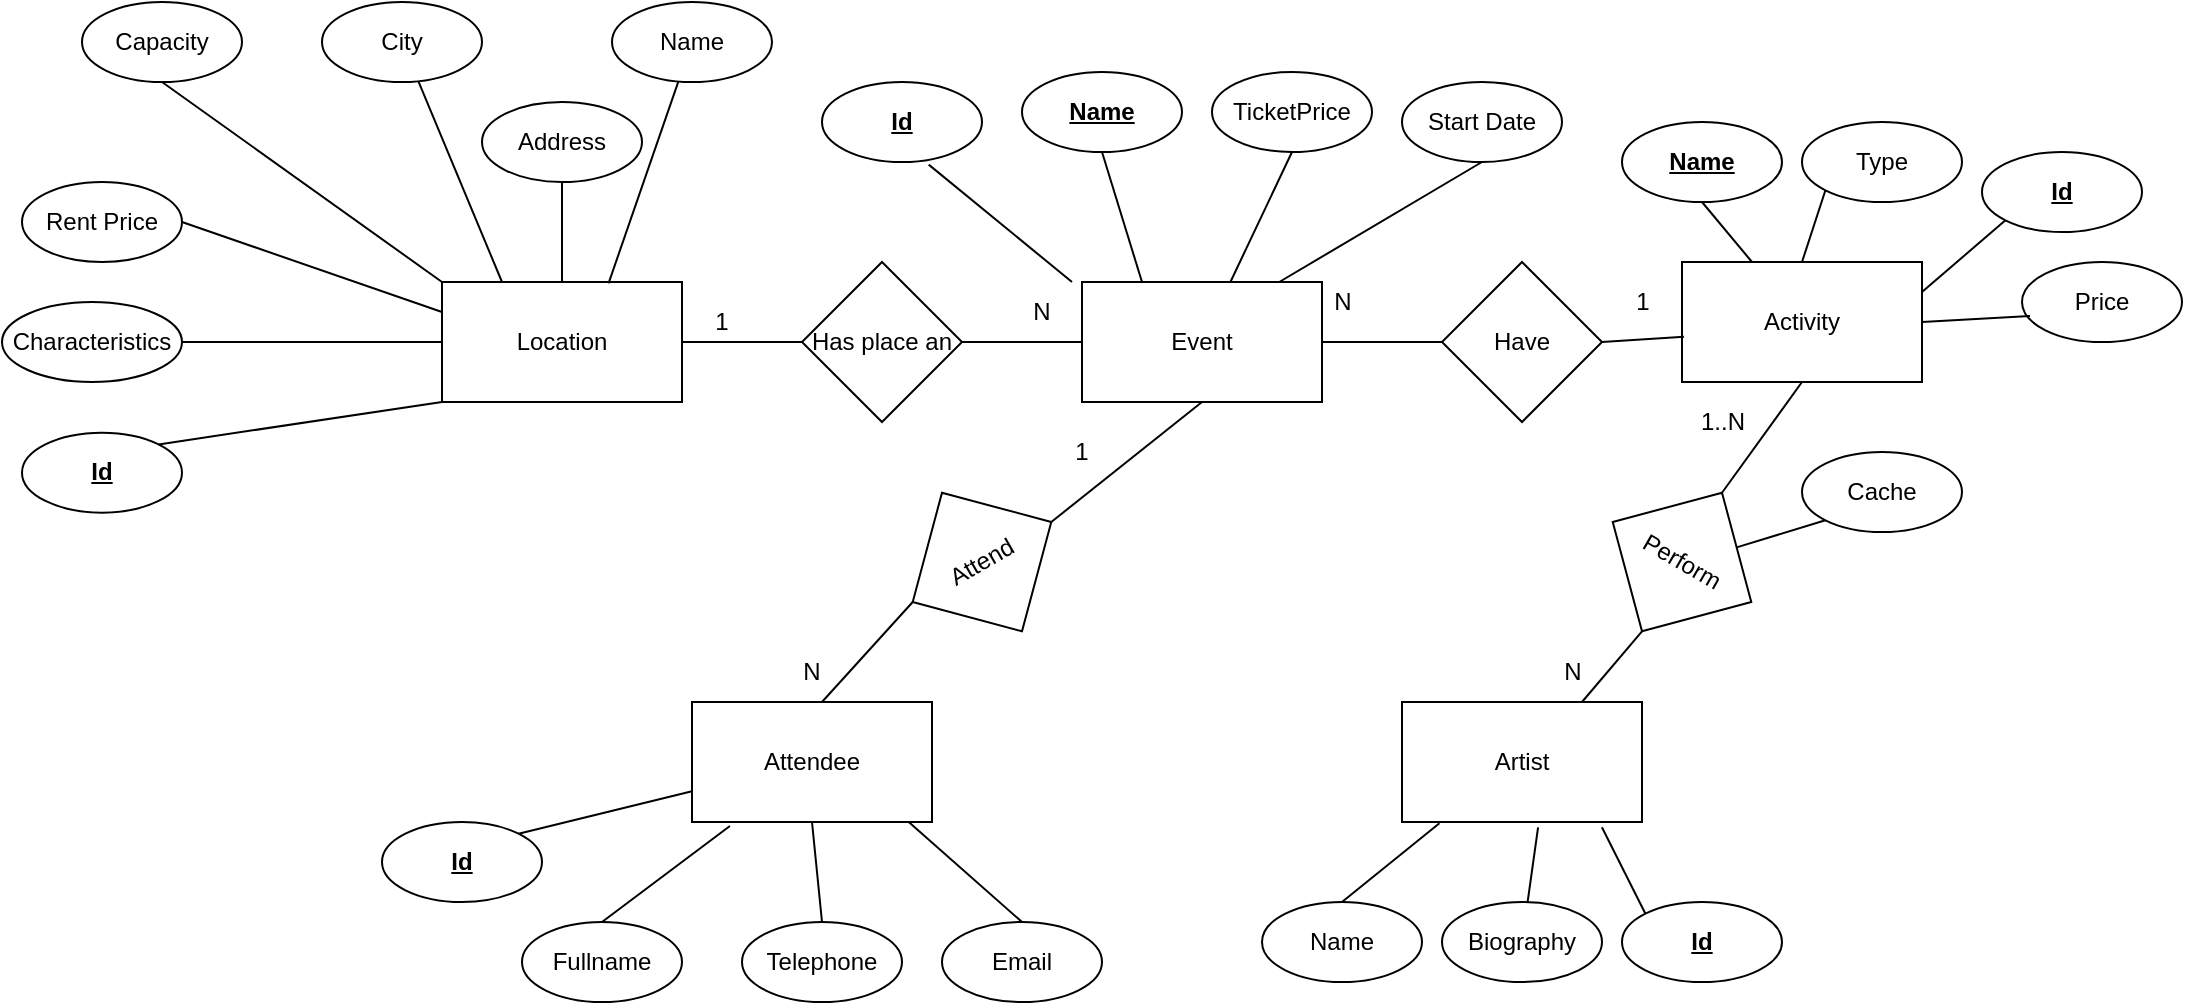 <mxfile>
    <diagram id="R2lEEEUBdFMjLlhIrx00" name="Page-1">
        <mxGraphModel dx="2126" dy="779" grid="1" gridSize="10" guides="1" tooltips="1" connect="1" arrows="1" fold="1" page="1" pageScale="1" pageWidth="850" pageHeight="1100" math="0" shadow="0" extFonts="Permanent Marker^https://fonts.googleapis.com/css?family=Permanent+Marker">
            <root>
                <mxCell id="0"/>
                <mxCell id="1" parent="0"/>
                <mxCell id="2" value="Event" style="rounded=0;whiteSpace=wrap;html=1;" parent="1" vertex="1">
                    <mxGeometry x="500" y="170" width="120" height="60" as="geometry"/>
                </mxCell>
                <mxCell id="4" value="Location" style="rounded=0;whiteSpace=wrap;html=1;" parent="1" vertex="1">
                    <mxGeometry x="180" y="170" width="120" height="60" as="geometry"/>
                </mxCell>
                <mxCell id="5" value="Artist" style="rounded=0;whiteSpace=wrap;html=1;" parent="1" vertex="1">
                    <mxGeometry x="660" y="380" width="120" height="60" as="geometry"/>
                </mxCell>
                <mxCell id="6" value="Attendee" style="rounded=0;whiteSpace=wrap;html=1;" parent="1" vertex="1">
                    <mxGeometry x="305" y="380" width="120" height="60" as="geometry"/>
                </mxCell>
                <mxCell id="7" value="Name" style="ellipse;whiteSpace=wrap;html=1;" parent="1" vertex="1">
                    <mxGeometry x="590" y="480" width="80" height="40" as="geometry"/>
                </mxCell>
                <mxCell id="9" value="" style="endArrow=none;html=1;entryX=0.156;entryY=1.011;entryDx=0;entryDy=0;exitX=0.5;exitY=0;exitDx=0;exitDy=0;entryPerimeter=0;" parent="1" source="7" target="5" edge="1">
                    <mxGeometry width="50" height="50" relative="1" as="geometry">
                        <mxPoint x="570" y="470" as="sourcePoint"/>
                        <mxPoint x="620" y="420" as="targetPoint"/>
                    </mxGeometry>
                </mxCell>
                <mxCell id="10" value="Biography" style="ellipse;whiteSpace=wrap;html=1;" parent="1" vertex="1">
                    <mxGeometry x="680" y="480" width="80" height="40" as="geometry"/>
                </mxCell>
                <mxCell id="11" value="" style="endArrow=none;html=1;entryX=0.567;entryY=1.044;entryDx=0;entryDy=0;entryPerimeter=0;" parent="1" source="10" target="5" edge="1">
                    <mxGeometry width="50" height="50" relative="1" as="geometry">
                        <mxPoint x="550" y="470" as="sourcePoint"/>
                        <mxPoint x="600" y="420" as="targetPoint"/>
                    </mxGeometry>
                </mxCell>
                <mxCell id="12" value="Capacity" style="ellipse;whiteSpace=wrap;html=1;" parent="1" vertex="1">
                    <mxGeometry y="30" width="80" height="40" as="geometry"/>
                </mxCell>
                <mxCell id="13" value="" style="endArrow=none;html=1;entryX=0.5;entryY=1;entryDx=0;entryDy=0;exitX=0;exitY=0;exitDx=0;exitDy=0;" parent="1" source="4" target="12" edge="1">
                    <mxGeometry width="50" height="50" relative="1" as="geometry">
                        <mxPoint x="40" y="200" as="sourcePoint"/>
                        <mxPoint x="90" y="150" as="targetPoint"/>
                    </mxGeometry>
                </mxCell>
                <mxCell id="14" value="City" style="ellipse;whiteSpace=wrap;html=1;" parent="1" vertex="1">
                    <mxGeometry x="120" y="30" width="80" height="40" as="geometry"/>
                </mxCell>
                <mxCell id="15" value="Name" style="ellipse;whiteSpace=wrap;html=1;" parent="1" vertex="1">
                    <mxGeometry x="265" y="30" width="80" height="40" as="geometry"/>
                </mxCell>
                <mxCell id="16" value="Characteristics" style="ellipse;whiteSpace=wrap;html=1;" parent="1" vertex="1">
                    <mxGeometry x="-40" y="180" width="90" height="40" as="geometry"/>
                </mxCell>
                <mxCell id="17" value="Rent Price" style="ellipse;whiteSpace=wrap;html=1;" parent="1" vertex="1">
                    <mxGeometry x="-30" y="120" width="80" height="40" as="geometry"/>
                </mxCell>
                <mxCell id="24" value="Address" style="ellipse;whiteSpace=wrap;html=1;" parent="1" vertex="1">
                    <mxGeometry x="200" y="80" width="80" height="40" as="geometry"/>
                </mxCell>
                <mxCell id="25" value="" style="endArrow=none;html=1;entryX=0;entryY=0.25;entryDx=0;entryDy=0;exitX=1;exitY=0.5;exitDx=0;exitDy=0;" parent="1" source="17" target="4" edge="1">
                    <mxGeometry width="50" height="50" relative="1" as="geometry">
                        <mxPoint x="80" y="210" as="sourcePoint"/>
                        <mxPoint x="130" y="160" as="targetPoint"/>
                    </mxGeometry>
                </mxCell>
                <mxCell id="26" value="" style="endArrow=none;html=1;entryX=0;entryY=0.5;entryDx=0;entryDy=0;exitX=1;exitY=0.5;exitDx=0;exitDy=0;" parent="1" source="16" target="4" edge="1">
                    <mxGeometry width="50" height="50" relative="1" as="geometry">
                        <mxPoint x="90" y="260" as="sourcePoint"/>
                        <mxPoint x="140" y="210" as="targetPoint"/>
                    </mxGeometry>
                </mxCell>
                <mxCell id="28" value="" style="endArrow=none;html=1;entryX=0.5;entryY=0;entryDx=0;entryDy=0;exitX=0.5;exitY=1;exitDx=0;exitDy=0;" parent="1" source="24" target="4" edge="1">
                    <mxGeometry width="50" height="50" relative="1" as="geometry">
                        <mxPoint x="140" y="320" as="sourcePoint"/>
                        <mxPoint x="190" y="270" as="targetPoint"/>
                    </mxGeometry>
                </mxCell>
                <mxCell id="29" value="" style="endArrow=none;html=1;exitX=0.694;exitY=0.011;exitDx=0;exitDy=0;exitPerimeter=0;" parent="1" source="4" target="15" edge="1">
                    <mxGeometry width="50" height="50" relative="1" as="geometry">
                        <mxPoint x="330" y="140" as="sourcePoint"/>
                        <mxPoint x="380" y="90" as="targetPoint"/>
                    </mxGeometry>
                </mxCell>
                <mxCell id="30" value="" style="endArrow=none;html=1;exitX=0.25;exitY=0;exitDx=0;exitDy=0;" parent="1" source="4" target="14" edge="1">
                    <mxGeometry width="50" height="50" relative="1" as="geometry">
                        <mxPoint x="360" y="130" as="sourcePoint"/>
                        <mxPoint x="410" y="80" as="targetPoint"/>
                    </mxGeometry>
                </mxCell>
                <mxCell id="33" value="&lt;b&gt;&lt;u&gt;Name&lt;/u&gt;&lt;/b&gt;" style="ellipse;whiteSpace=wrap;html=1;" parent="1" vertex="1">
                    <mxGeometry x="470" y="65" width="80" height="40" as="geometry"/>
                </mxCell>
                <mxCell id="34" value="TicketPrice" style="ellipse;whiteSpace=wrap;html=1;" parent="1" vertex="1">
                    <mxGeometry x="565" y="65" width="80" height="40" as="geometry"/>
                </mxCell>
                <mxCell id="35" value="" style="endArrow=none;html=1;entryX=0.5;entryY=1;entryDx=0;entryDy=0;" parent="1" source="2" target="34" edge="1">
                    <mxGeometry width="50" height="50" relative="1" as="geometry">
                        <mxPoint x="690" y="150" as="sourcePoint"/>
                        <mxPoint x="740" y="100" as="targetPoint"/>
                    </mxGeometry>
                </mxCell>
                <mxCell id="36" value="" style="endArrow=none;html=1;entryX=0.25;entryY=0;entryDx=0;entryDy=0;exitX=0.5;exitY=1;exitDx=0;exitDy=0;" parent="1" source="33" target="2" edge="1">
                    <mxGeometry width="50" height="50" relative="1" as="geometry">
                        <mxPoint x="370" y="270" as="sourcePoint"/>
                        <mxPoint x="420" y="220" as="targetPoint"/>
                    </mxGeometry>
                </mxCell>
                <mxCell id="41" value="Type" style="ellipse;whiteSpace=wrap;html=1;" parent="1" vertex="1">
                    <mxGeometry x="860" y="90" width="80" height="40" as="geometry"/>
                </mxCell>
                <mxCell id="43" value="Fullname" style="ellipse;whiteSpace=wrap;html=1;" parent="1" vertex="1">
                    <mxGeometry x="220" y="490" width="80" height="40" as="geometry"/>
                </mxCell>
                <mxCell id="44" value="Telephone" style="ellipse;whiteSpace=wrap;html=1;" parent="1" vertex="1">
                    <mxGeometry x="330" y="490" width="80" height="40" as="geometry"/>
                </mxCell>
                <mxCell id="45" value="Email" style="ellipse;whiteSpace=wrap;html=1;" parent="1" vertex="1">
                    <mxGeometry x="430" y="490" width="80" height="40" as="geometry"/>
                </mxCell>
                <mxCell id="47" value="" style="endArrow=none;html=1;entryX=0.158;entryY=1.033;entryDx=0;entryDy=0;entryPerimeter=0;exitX=0.5;exitY=0;exitDx=0;exitDy=0;" parent="1" source="43" target="6" edge="1">
                    <mxGeometry width="50" height="50" relative="1" as="geometry">
                        <mxPoint x="230" y="490" as="sourcePoint"/>
                        <mxPoint x="280" y="440" as="targetPoint"/>
                    </mxGeometry>
                </mxCell>
                <mxCell id="48" value="" style="endArrow=none;html=1;entryX=0.5;entryY=1;entryDx=0;entryDy=0;exitX=0.5;exitY=0;exitDx=0;exitDy=0;" parent="1" source="44" target="6" edge="1">
                    <mxGeometry width="50" height="50" relative="1" as="geometry">
                        <mxPoint x="290" y="620" as="sourcePoint"/>
                        <mxPoint x="340" y="570" as="targetPoint"/>
                    </mxGeometry>
                </mxCell>
                <mxCell id="49" value="" style="endArrow=none;html=1;entryX=0.903;entryY=1;entryDx=0;entryDy=0;entryPerimeter=0;exitX=0.5;exitY=0;exitDx=0;exitDy=0;" parent="1" source="45" target="6" edge="1">
                    <mxGeometry width="50" height="50" relative="1" as="geometry">
                        <mxPoint x="310" y="650" as="sourcePoint"/>
                        <mxPoint x="360" y="600" as="targetPoint"/>
                    </mxGeometry>
                </mxCell>
                <mxCell id="50" value="Activity" style="rounded=0;whiteSpace=wrap;html=1;" parent="1" vertex="1">
                    <mxGeometry x="800" y="160" width="120" height="60" as="geometry"/>
                </mxCell>
                <mxCell id="52" value="&lt;b&gt;&lt;u&gt;Name&lt;/u&gt;&lt;/b&gt;" style="ellipse;whiteSpace=wrap;html=1;" parent="1" vertex="1">
                    <mxGeometry x="770" y="90" width="80" height="40" as="geometry"/>
                </mxCell>
                <mxCell id="53" value="" style="endArrow=none;html=1;entryX=0.5;entryY=1;entryDx=0;entryDy=0;" parent="1" source="50" target="52" edge="1">
                    <mxGeometry width="50" height="50" relative="1" as="geometry">
                        <mxPoint x="820" y="150" as="sourcePoint"/>
                        <mxPoint x="770" y="140" as="targetPoint"/>
                    </mxGeometry>
                </mxCell>
                <mxCell id="54" value="Has place an" style="rhombus;whiteSpace=wrap;html=1;" parent="1" vertex="1">
                    <mxGeometry x="360" y="160" width="80" height="80" as="geometry"/>
                </mxCell>
                <mxCell id="56" value="" style="endArrow=none;html=1;entryX=0;entryY=0.5;entryDx=0;entryDy=0;exitX=1;exitY=0.5;exitDx=0;exitDy=0;" parent="1" source="4" target="54" edge="1">
                    <mxGeometry width="50" height="50" relative="1" as="geometry">
                        <mxPoint x="250" y="310" as="sourcePoint"/>
                        <mxPoint x="300" y="260" as="targetPoint"/>
                    </mxGeometry>
                </mxCell>
                <mxCell id="57" value="" style="endArrow=none;html=1;exitX=1;exitY=0.5;exitDx=0;exitDy=0;entryX=0;entryY=0.5;entryDx=0;entryDy=0;" parent="1" source="54" target="2" edge="1">
                    <mxGeometry width="50" height="50" relative="1" as="geometry">
                        <mxPoint x="400" y="330" as="sourcePoint"/>
                        <mxPoint x="490" y="220" as="targetPoint"/>
                    </mxGeometry>
                </mxCell>
                <mxCell id="58" value="1" style="text;html=1;strokeColor=none;fillColor=none;align=center;verticalAlign=middle;whiteSpace=wrap;rounded=0;" parent="1" vertex="1">
                    <mxGeometry x="290" y="175" width="60" height="30" as="geometry"/>
                </mxCell>
                <mxCell id="59" value="N" style="text;html=1;strokeColor=none;fillColor=none;align=center;verticalAlign=middle;whiteSpace=wrap;rounded=0;" parent="1" vertex="1">
                    <mxGeometry x="450" y="170" width="60" height="30" as="geometry"/>
                </mxCell>
                <mxCell id="60" value="Attend" style="rhombus;whiteSpace=wrap;html=1;rotation=-30;" parent="1" vertex="1">
                    <mxGeometry x="410" y="270" width="80" height="80" as="geometry"/>
                </mxCell>
                <mxCell id="61" value="" style="endArrow=none;html=1;entryX=0;entryY=0.5;entryDx=0;entryDy=0;" parent="1" target="60" edge="1">
                    <mxGeometry width="50" height="50" relative="1" as="geometry">
                        <mxPoint x="370" y="380" as="sourcePoint"/>
                        <mxPoint x="380" y="330" as="targetPoint"/>
                    </mxGeometry>
                </mxCell>
                <mxCell id="62" value="" style="endArrow=none;html=1;entryX=0.5;entryY=1;entryDx=0;entryDy=0;exitX=1;exitY=0.5;exitDx=0;exitDy=0;" parent="1" source="60" target="2" edge="1">
                    <mxGeometry width="50" height="50" relative="1" as="geometry">
                        <mxPoint x="340" y="340" as="sourcePoint"/>
                        <mxPoint x="390" y="290" as="targetPoint"/>
                    </mxGeometry>
                </mxCell>
                <mxCell id="63" value="N" style="text;html=1;strokeColor=none;fillColor=none;align=center;verticalAlign=middle;whiteSpace=wrap;rounded=0;" parent="1" vertex="1">
                    <mxGeometry x="335" y="350" width="60" height="30" as="geometry"/>
                </mxCell>
                <mxCell id="64" value="1" style="text;html=1;strokeColor=none;fillColor=none;align=center;verticalAlign=middle;whiteSpace=wrap;rounded=0;" parent="1" vertex="1">
                    <mxGeometry x="470" y="240" width="60" height="30" as="geometry"/>
                </mxCell>
                <mxCell id="75" value="" style="endArrow=none;html=1;exitX=0.5;exitY=0;exitDx=0;exitDy=0;entryX=0;entryY=1;entryDx=0;entryDy=0;" parent="1" source="50" target="41" edge="1">
                    <mxGeometry width="50" height="50" relative="1" as="geometry">
                        <mxPoint x="930" y="170" as="sourcePoint"/>
                        <mxPoint x="980" y="120" as="targetPoint"/>
                    </mxGeometry>
                </mxCell>
                <mxCell id="76" value="Start Date" style="ellipse;whiteSpace=wrap;html=1;" parent="1" vertex="1">
                    <mxGeometry x="660" y="70" width="80" height="40" as="geometry"/>
                </mxCell>
                <mxCell id="77" value="" style="endArrow=none;html=1;entryX=0.5;entryY=1;entryDx=0;entryDy=0;exitX=0.822;exitY=0;exitDx=0;exitDy=0;exitPerimeter=0;" parent="1" source="2" target="76" edge="1">
                    <mxGeometry width="50" height="50" relative="1" as="geometry">
                        <mxPoint x="653.75" y="170" as="sourcePoint"/>
                        <mxPoint x="830" y="100" as="targetPoint"/>
                    </mxGeometry>
                </mxCell>
                <mxCell id="78" value="Have" style="rhombus;whiteSpace=wrap;html=1;" parent="1" vertex="1">
                    <mxGeometry x="680" y="160" width="80" height="80" as="geometry"/>
                </mxCell>
                <mxCell id="80" value="Perform" style="rhombus;whiteSpace=wrap;html=1;rotation=30;" parent="1" vertex="1">
                    <mxGeometry x="760" y="270" width="80" height="80" as="geometry"/>
                </mxCell>
                <mxCell id="82" value="" style="endArrow=none;html=1;entryX=0;entryY=0.5;entryDx=0;entryDy=0;" parent="1" source="2" target="78" edge="1">
                    <mxGeometry width="50" height="50" relative="1" as="geometry">
                        <mxPoint x="590" y="290" as="sourcePoint"/>
                        <mxPoint x="640" y="240" as="targetPoint"/>
                    </mxGeometry>
                </mxCell>
                <mxCell id="85" value="" style="endArrow=none;html=1;entryX=0.008;entryY=0.622;entryDx=0;entryDy=0;exitX=1;exitY=0.5;exitDx=0;exitDy=0;entryPerimeter=0;" parent="1" source="78" target="50" edge="1">
                    <mxGeometry width="50" height="50" relative="1" as="geometry">
                        <mxPoint x="710" y="320" as="sourcePoint"/>
                        <mxPoint x="760" y="270" as="targetPoint"/>
                    </mxGeometry>
                </mxCell>
                <mxCell id="86" value="" style="endArrow=none;html=1;entryX=0.5;entryY=1;entryDx=0;entryDy=0;exitX=0.5;exitY=0;exitDx=0;exitDy=0;" parent="1" source="80" target="50" edge="1">
                    <mxGeometry width="50" height="50" relative="1" as="geometry">
                        <mxPoint x="680" y="320" as="sourcePoint"/>
                        <mxPoint x="730" y="270" as="targetPoint"/>
                    </mxGeometry>
                </mxCell>
                <mxCell id="87" value="" style="endArrow=none;html=1;entryX=0.5;entryY=1;entryDx=0;entryDy=0;exitX=0.75;exitY=0;exitDx=0;exitDy=0;" parent="1" source="5" target="80" edge="1">
                    <mxGeometry width="50" height="50" relative="1" as="geometry">
                        <mxPoint x="700" y="320" as="sourcePoint"/>
                        <mxPoint x="750" y="270" as="targetPoint"/>
                    </mxGeometry>
                </mxCell>
                <mxCell id="88" value="1" style="text;html=1;align=center;verticalAlign=middle;resizable=0;points=[];autosize=1;strokeColor=none;fillColor=none;" parent="1" vertex="1">
                    <mxGeometry x="765" y="165" width="30" height="30" as="geometry"/>
                </mxCell>
                <mxCell id="89" value="N" style="text;html=1;align=center;verticalAlign=middle;resizable=0;points=[];autosize=1;strokeColor=none;fillColor=none;" parent="1" vertex="1">
                    <mxGeometry x="615" y="165" width="30" height="30" as="geometry"/>
                </mxCell>
                <mxCell id="93" value="1..N" style="text;html=1;align=center;verticalAlign=middle;resizable=0;points=[];autosize=1;strokeColor=none;fillColor=none;" parent="1" vertex="1">
                    <mxGeometry x="795" y="225" width="50" height="30" as="geometry"/>
                </mxCell>
                <mxCell id="94" value="N" style="text;html=1;align=center;verticalAlign=middle;resizable=0;points=[];autosize=1;strokeColor=none;fillColor=none;" parent="1" vertex="1">
                    <mxGeometry x="730" y="350" width="30" height="30" as="geometry"/>
                </mxCell>
                <mxCell id="95" value="Cache" style="ellipse;whiteSpace=wrap;html=1;" parent="1" vertex="1">
                    <mxGeometry x="860" y="255" width="80" height="40" as="geometry"/>
                </mxCell>
                <mxCell id="96" value="" style="endArrow=none;html=1;exitX=1;exitY=0;exitDx=0;exitDy=0;entryX=0;entryY=1;entryDx=0;entryDy=0;" parent="1" source="80" target="95" edge="1">
                    <mxGeometry width="50" height="50" relative="1" as="geometry">
                        <mxPoint x="860" y="380" as="sourcePoint"/>
                        <mxPoint x="980" y="340" as="targetPoint"/>
                    </mxGeometry>
                </mxCell>
                <mxCell id="97" value="&lt;b&gt;&lt;u&gt;Id&lt;/u&gt;&lt;/b&gt;" style="ellipse;whiteSpace=wrap;html=1;" parent="1" vertex="1">
                    <mxGeometry x="150" y="440" width="80" height="40" as="geometry"/>
                </mxCell>
                <mxCell id="98" value="" style="endArrow=none;html=1;exitX=1;exitY=0;exitDx=0;exitDy=0;" parent="1" source="97" target="6" edge="1">
                    <mxGeometry width="50" height="50" relative="1" as="geometry">
                        <mxPoint x="180" y="410" as="sourcePoint"/>
                        <mxPoint x="230" y="360" as="targetPoint"/>
                    </mxGeometry>
                </mxCell>
                <mxCell id="99" value="&lt;b&gt;&lt;u&gt;Id&lt;/u&gt;&lt;/b&gt;" style="ellipse;whiteSpace=wrap;html=1;" parent="1" vertex="1">
                    <mxGeometry x="-30" y="245.34" width="80" height="40" as="geometry"/>
                </mxCell>
                <mxCell id="100" value="" style="endArrow=none;html=1;exitX=1;exitY=0;exitDx=0;exitDy=0;entryX=0;entryY=1;entryDx=0;entryDy=0;" parent="1" source="99" target="4" edge="1">
                    <mxGeometry width="50" height="50" relative="1" as="geometry">
                        <mxPoint y="215.34" as="sourcePoint"/>
                        <mxPoint x="125" y="230.004" as="targetPoint"/>
                    </mxGeometry>
                </mxCell>
                <mxCell id="103" value="&lt;b&gt;&lt;u&gt;Id&lt;/u&gt;&lt;/b&gt;" style="ellipse;whiteSpace=wrap;html=1;" parent="1" vertex="1">
                    <mxGeometry x="770" y="480" width="80" height="40" as="geometry"/>
                </mxCell>
                <mxCell id="104" value="" style="endArrow=none;html=1;exitX=0;exitY=0;exitDx=0;exitDy=0;entryX=0.833;entryY=1.044;entryDx=0;entryDy=0;entryPerimeter=0;" parent="1" source="103" target="5" edge="1">
                    <mxGeometry width="50" height="50" relative="1" as="geometry">
                        <mxPoint x="816.28" y="465.34" as="sourcePoint"/>
                        <mxPoint x="700.0" y="472.64" as="targetPoint"/>
                    </mxGeometry>
                </mxCell>
                <mxCell id="105" value="&lt;b&gt;&lt;u&gt;Id&lt;/u&gt;&lt;/b&gt;" style="ellipse;whiteSpace=wrap;html=1;" parent="1" vertex="1">
                    <mxGeometry x="950" y="105.0" width="80" height="40" as="geometry"/>
                </mxCell>
                <mxCell id="106" value="" style="endArrow=none;html=1;exitX=0;exitY=1;exitDx=0;exitDy=0;entryX=1;entryY=0.25;entryDx=0;entryDy=0;" parent="1" source="105" target="50" edge="1">
                    <mxGeometry width="50" height="50" relative="1" as="geometry">
                        <mxPoint x="1004.64" y="90.34" as="sourcePoint"/>
                        <mxPoint x="920.0" y="175" as="targetPoint"/>
                    </mxGeometry>
                </mxCell>
                <mxCell id="108" value="&lt;b&gt;&lt;u&gt;Id&lt;/u&gt;&lt;/b&gt;" style="ellipse;whiteSpace=wrap;html=1;" parent="1" vertex="1">
                    <mxGeometry x="370" y="70" width="80" height="40" as="geometry"/>
                </mxCell>
                <mxCell id="109" value="" style="endArrow=none;html=1;exitX=0.667;exitY=1.033;exitDx=0;exitDy=0;exitPerimeter=0;entryX=0.75;entryY=0;entryDx=0;entryDy=0;" parent="1" source="108" target="59" edge="1">
                    <mxGeometry width="50" height="50" relative="1" as="geometry">
                        <mxPoint x="430" y="175" as="sourcePoint"/>
                        <mxPoint x="480" y="125" as="targetPoint"/>
                    </mxGeometry>
                </mxCell>
                <mxCell id="111" value="Price" style="ellipse;whiteSpace=wrap;html=1;" vertex="1" parent="1">
                    <mxGeometry x="970" y="160" width="80" height="40" as="geometry"/>
                </mxCell>
                <mxCell id="112" value="" style="endArrow=none;html=1;entryX=0.05;entryY=0.675;entryDx=0;entryDy=0;entryPerimeter=0;exitX=1;exitY=0.5;exitDx=0;exitDy=0;" edge="1" parent="1" source="50" target="111">
                    <mxGeometry width="50" height="50" relative="1" as="geometry">
                        <mxPoint x="920" y="240" as="sourcePoint"/>
                        <mxPoint x="970" y="190" as="targetPoint"/>
                    </mxGeometry>
                </mxCell>
            </root>
        </mxGraphModel>
    </diagram>
</mxfile>